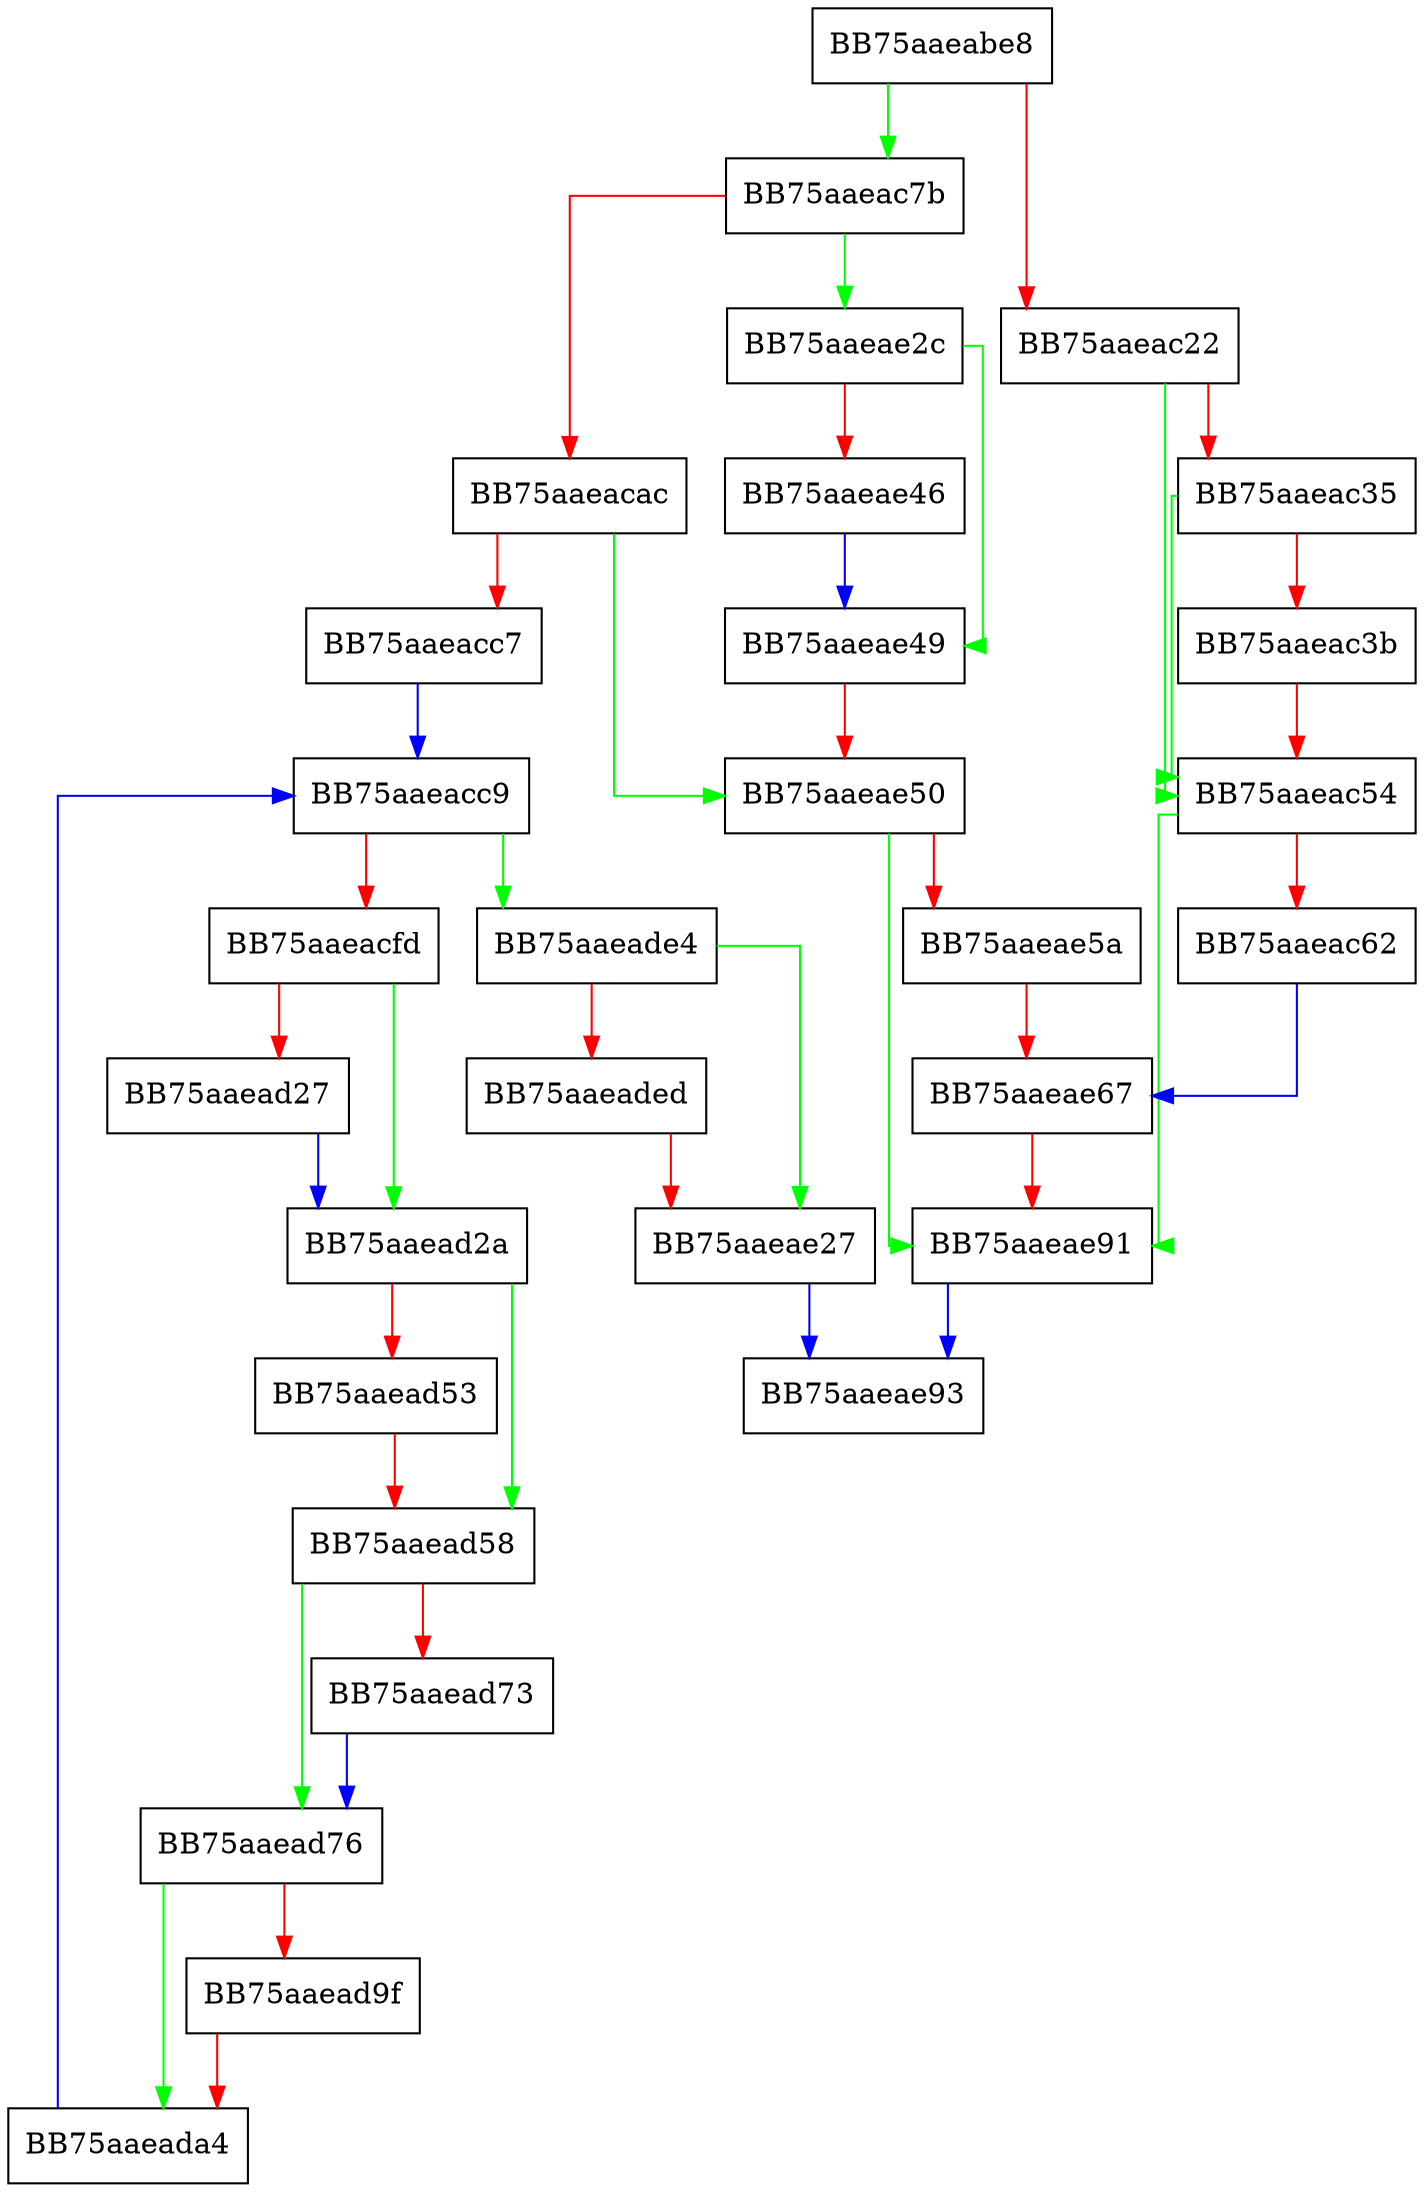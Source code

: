 digraph GetSamples {
  node [shape="box"];
  graph [splines=ortho];
  BB75aaeabe8 -> BB75aaeac7b [color="green"];
  BB75aaeabe8 -> BB75aaeac22 [color="red"];
  BB75aaeac22 -> BB75aaeac54 [color="green"];
  BB75aaeac22 -> BB75aaeac35 [color="red"];
  BB75aaeac35 -> BB75aaeac54 [color="green"];
  BB75aaeac35 -> BB75aaeac3b [color="red"];
  BB75aaeac3b -> BB75aaeac54 [color="red"];
  BB75aaeac54 -> BB75aaeae91 [color="green"];
  BB75aaeac54 -> BB75aaeac62 [color="red"];
  BB75aaeac62 -> BB75aaeae67 [color="blue"];
  BB75aaeac7b -> BB75aaeae2c [color="green"];
  BB75aaeac7b -> BB75aaeacac [color="red"];
  BB75aaeacac -> BB75aaeae50 [color="green"];
  BB75aaeacac -> BB75aaeacc7 [color="red"];
  BB75aaeacc7 -> BB75aaeacc9 [color="blue"];
  BB75aaeacc9 -> BB75aaeade4 [color="green"];
  BB75aaeacc9 -> BB75aaeacfd [color="red"];
  BB75aaeacfd -> BB75aaead2a [color="green"];
  BB75aaeacfd -> BB75aaead27 [color="red"];
  BB75aaead27 -> BB75aaead2a [color="blue"];
  BB75aaead2a -> BB75aaead58 [color="green"];
  BB75aaead2a -> BB75aaead53 [color="red"];
  BB75aaead53 -> BB75aaead58 [color="red"];
  BB75aaead58 -> BB75aaead76 [color="green"];
  BB75aaead58 -> BB75aaead73 [color="red"];
  BB75aaead73 -> BB75aaead76 [color="blue"];
  BB75aaead76 -> BB75aaeada4 [color="green"];
  BB75aaead76 -> BB75aaead9f [color="red"];
  BB75aaead9f -> BB75aaeada4 [color="red"];
  BB75aaeada4 -> BB75aaeacc9 [color="blue"];
  BB75aaeade4 -> BB75aaeae27 [color="green"];
  BB75aaeade4 -> BB75aaeaded [color="red"];
  BB75aaeaded -> BB75aaeae27 [color="red"];
  BB75aaeae27 -> BB75aaeae93 [color="blue"];
  BB75aaeae2c -> BB75aaeae49 [color="green"];
  BB75aaeae2c -> BB75aaeae46 [color="red"];
  BB75aaeae46 -> BB75aaeae49 [color="blue"];
  BB75aaeae49 -> BB75aaeae50 [color="red"];
  BB75aaeae50 -> BB75aaeae91 [color="green"];
  BB75aaeae50 -> BB75aaeae5a [color="red"];
  BB75aaeae5a -> BB75aaeae67 [color="red"];
  BB75aaeae67 -> BB75aaeae91 [color="red"];
  BB75aaeae91 -> BB75aaeae93 [color="blue"];
}